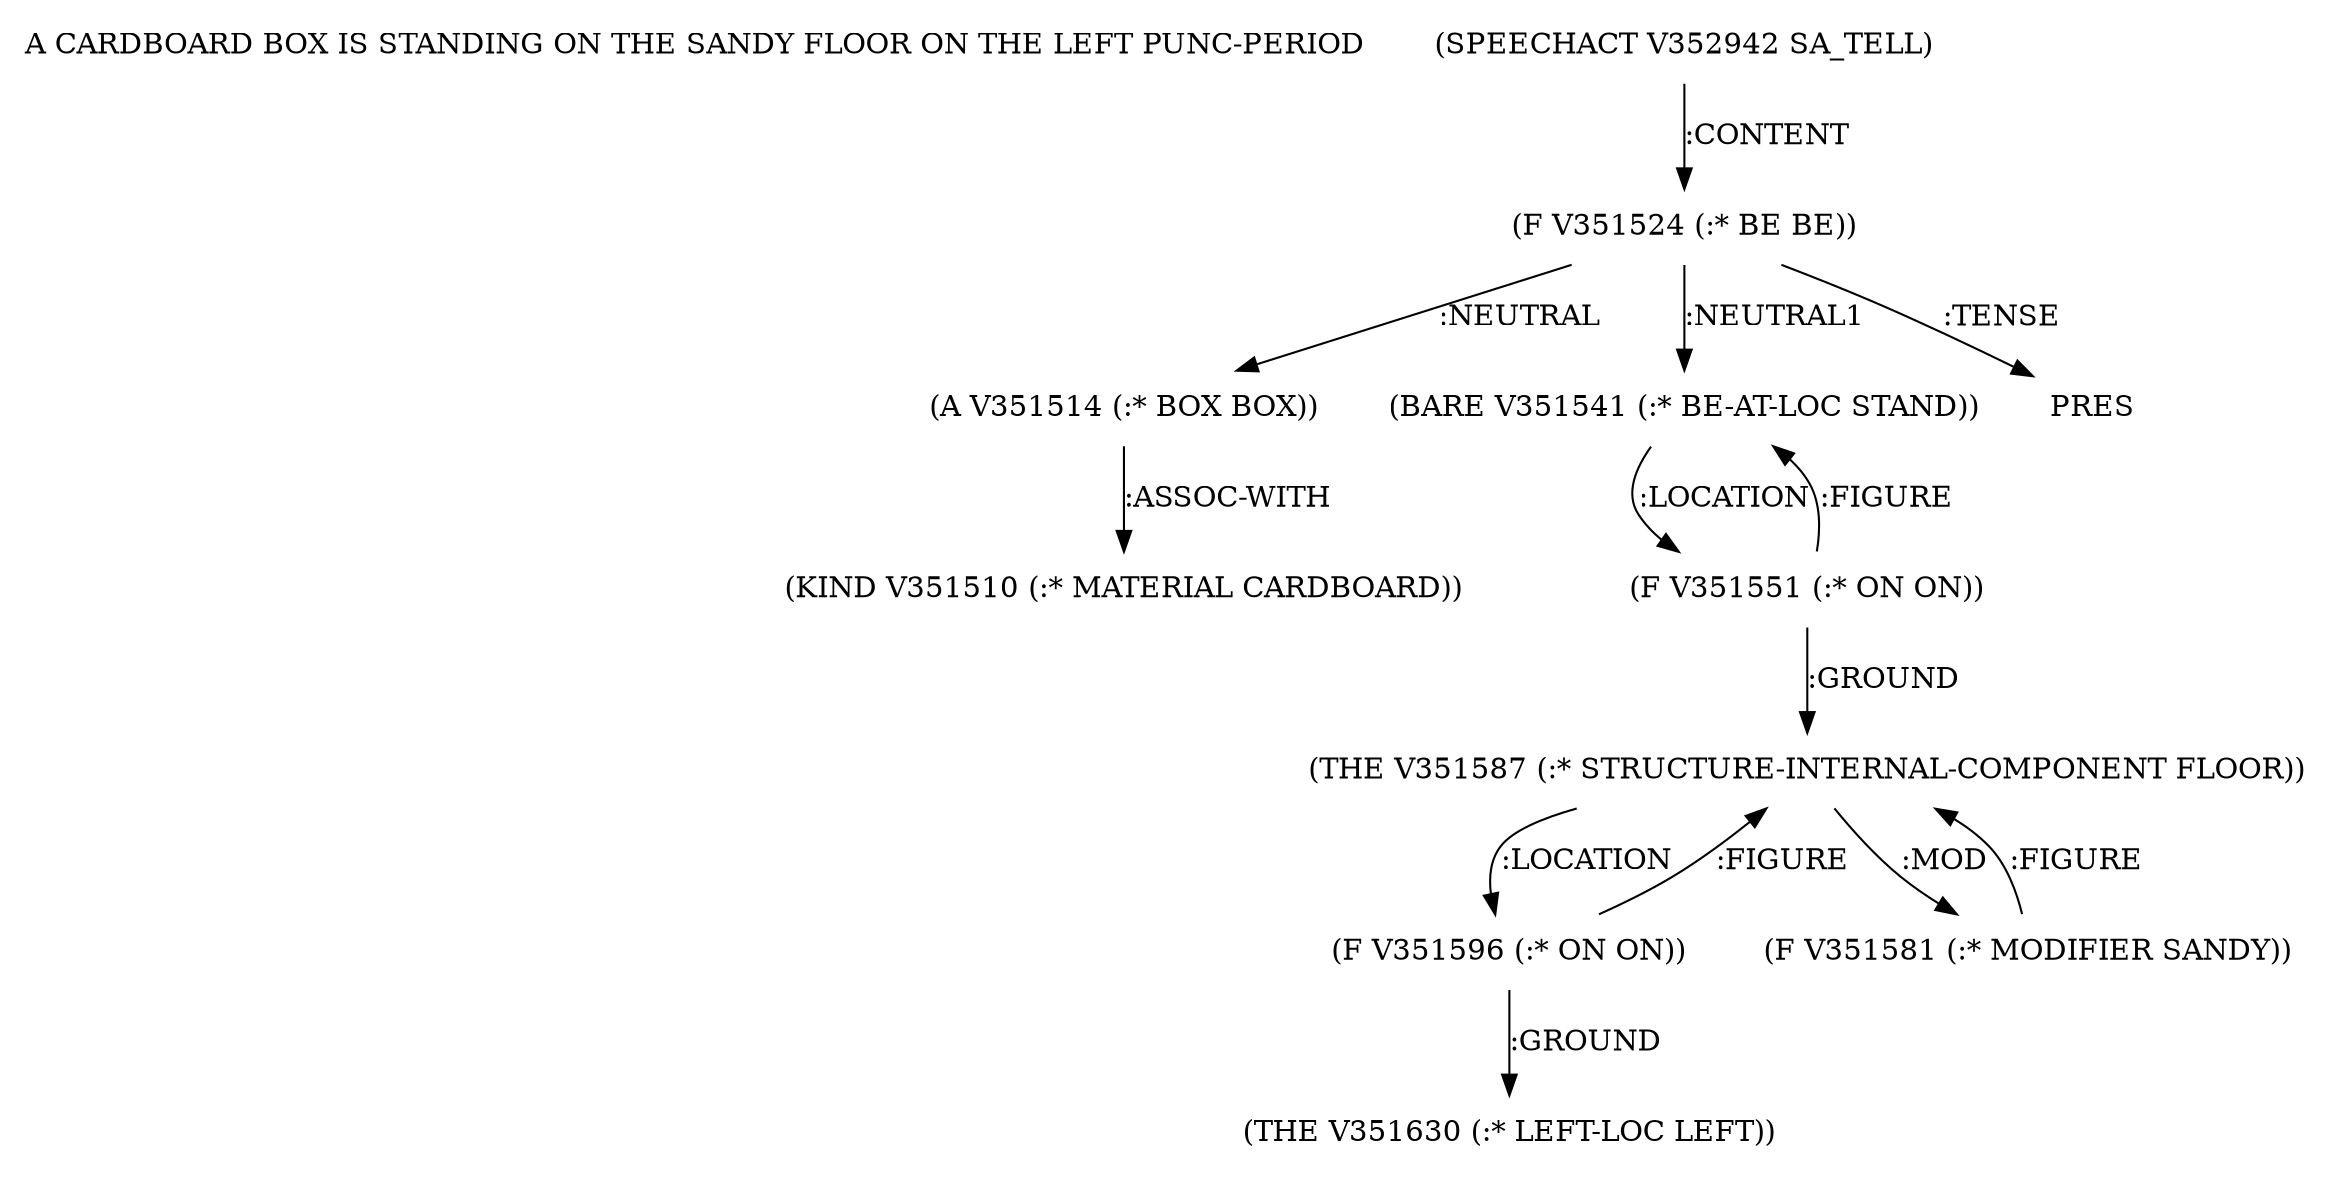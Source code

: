 digraph Terms {
  node [shape=none]
  "A CARDBOARD BOX IS STANDING ON THE SANDY FLOOR ON THE LEFT PUNC-PERIOD"
  "V352942" [label="(SPEECHACT V352942 SA_TELL)"]
  "V352942" -> "V351524" [label=":CONTENT"]
  "V351524" [label="(F V351524 (:* BE BE))"]
  "V351524" -> "V351514" [label=":NEUTRAL"]
  "V351524" -> "V351541" [label=":NEUTRAL1"]
  "V351524" -> "NT354854" [label=":TENSE"]
  "NT354854" [label="PRES"]
  "V351514" [label="(A V351514 (:* BOX BOX))"]
  "V351514" -> "V351510" [label=":ASSOC-WITH"]
  "V351510" [label="(KIND V351510 (:* MATERIAL CARDBOARD))"]
  "V351541" [label="(BARE V351541 (:* BE-AT-LOC STAND))"]
  "V351541" -> "V351551" [label=":LOCATION"]
  "V351551" [label="(F V351551 (:* ON ON))"]
  "V351551" -> "V351587" [label=":GROUND"]
  "V351551" -> "V351541" [label=":FIGURE"]
  "V351587" [label="(THE V351587 (:* STRUCTURE-INTERNAL-COMPONENT FLOOR))"]
  "V351587" -> "V351596" [label=":LOCATION"]
  "V351587" -> "V351581" [label=":MOD"]
  "V351581" [label="(F V351581 (:* MODIFIER SANDY))"]
  "V351581" -> "V351587" [label=":FIGURE"]
  "V351596" [label="(F V351596 (:* ON ON))"]
  "V351596" -> "V351630" [label=":GROUND"]
  "V351596" -> "V351587" [label=":FIGURE"]
  "V351630" [label="(THE V351630 (:* LEFT-LOC LEFT))"]
}
